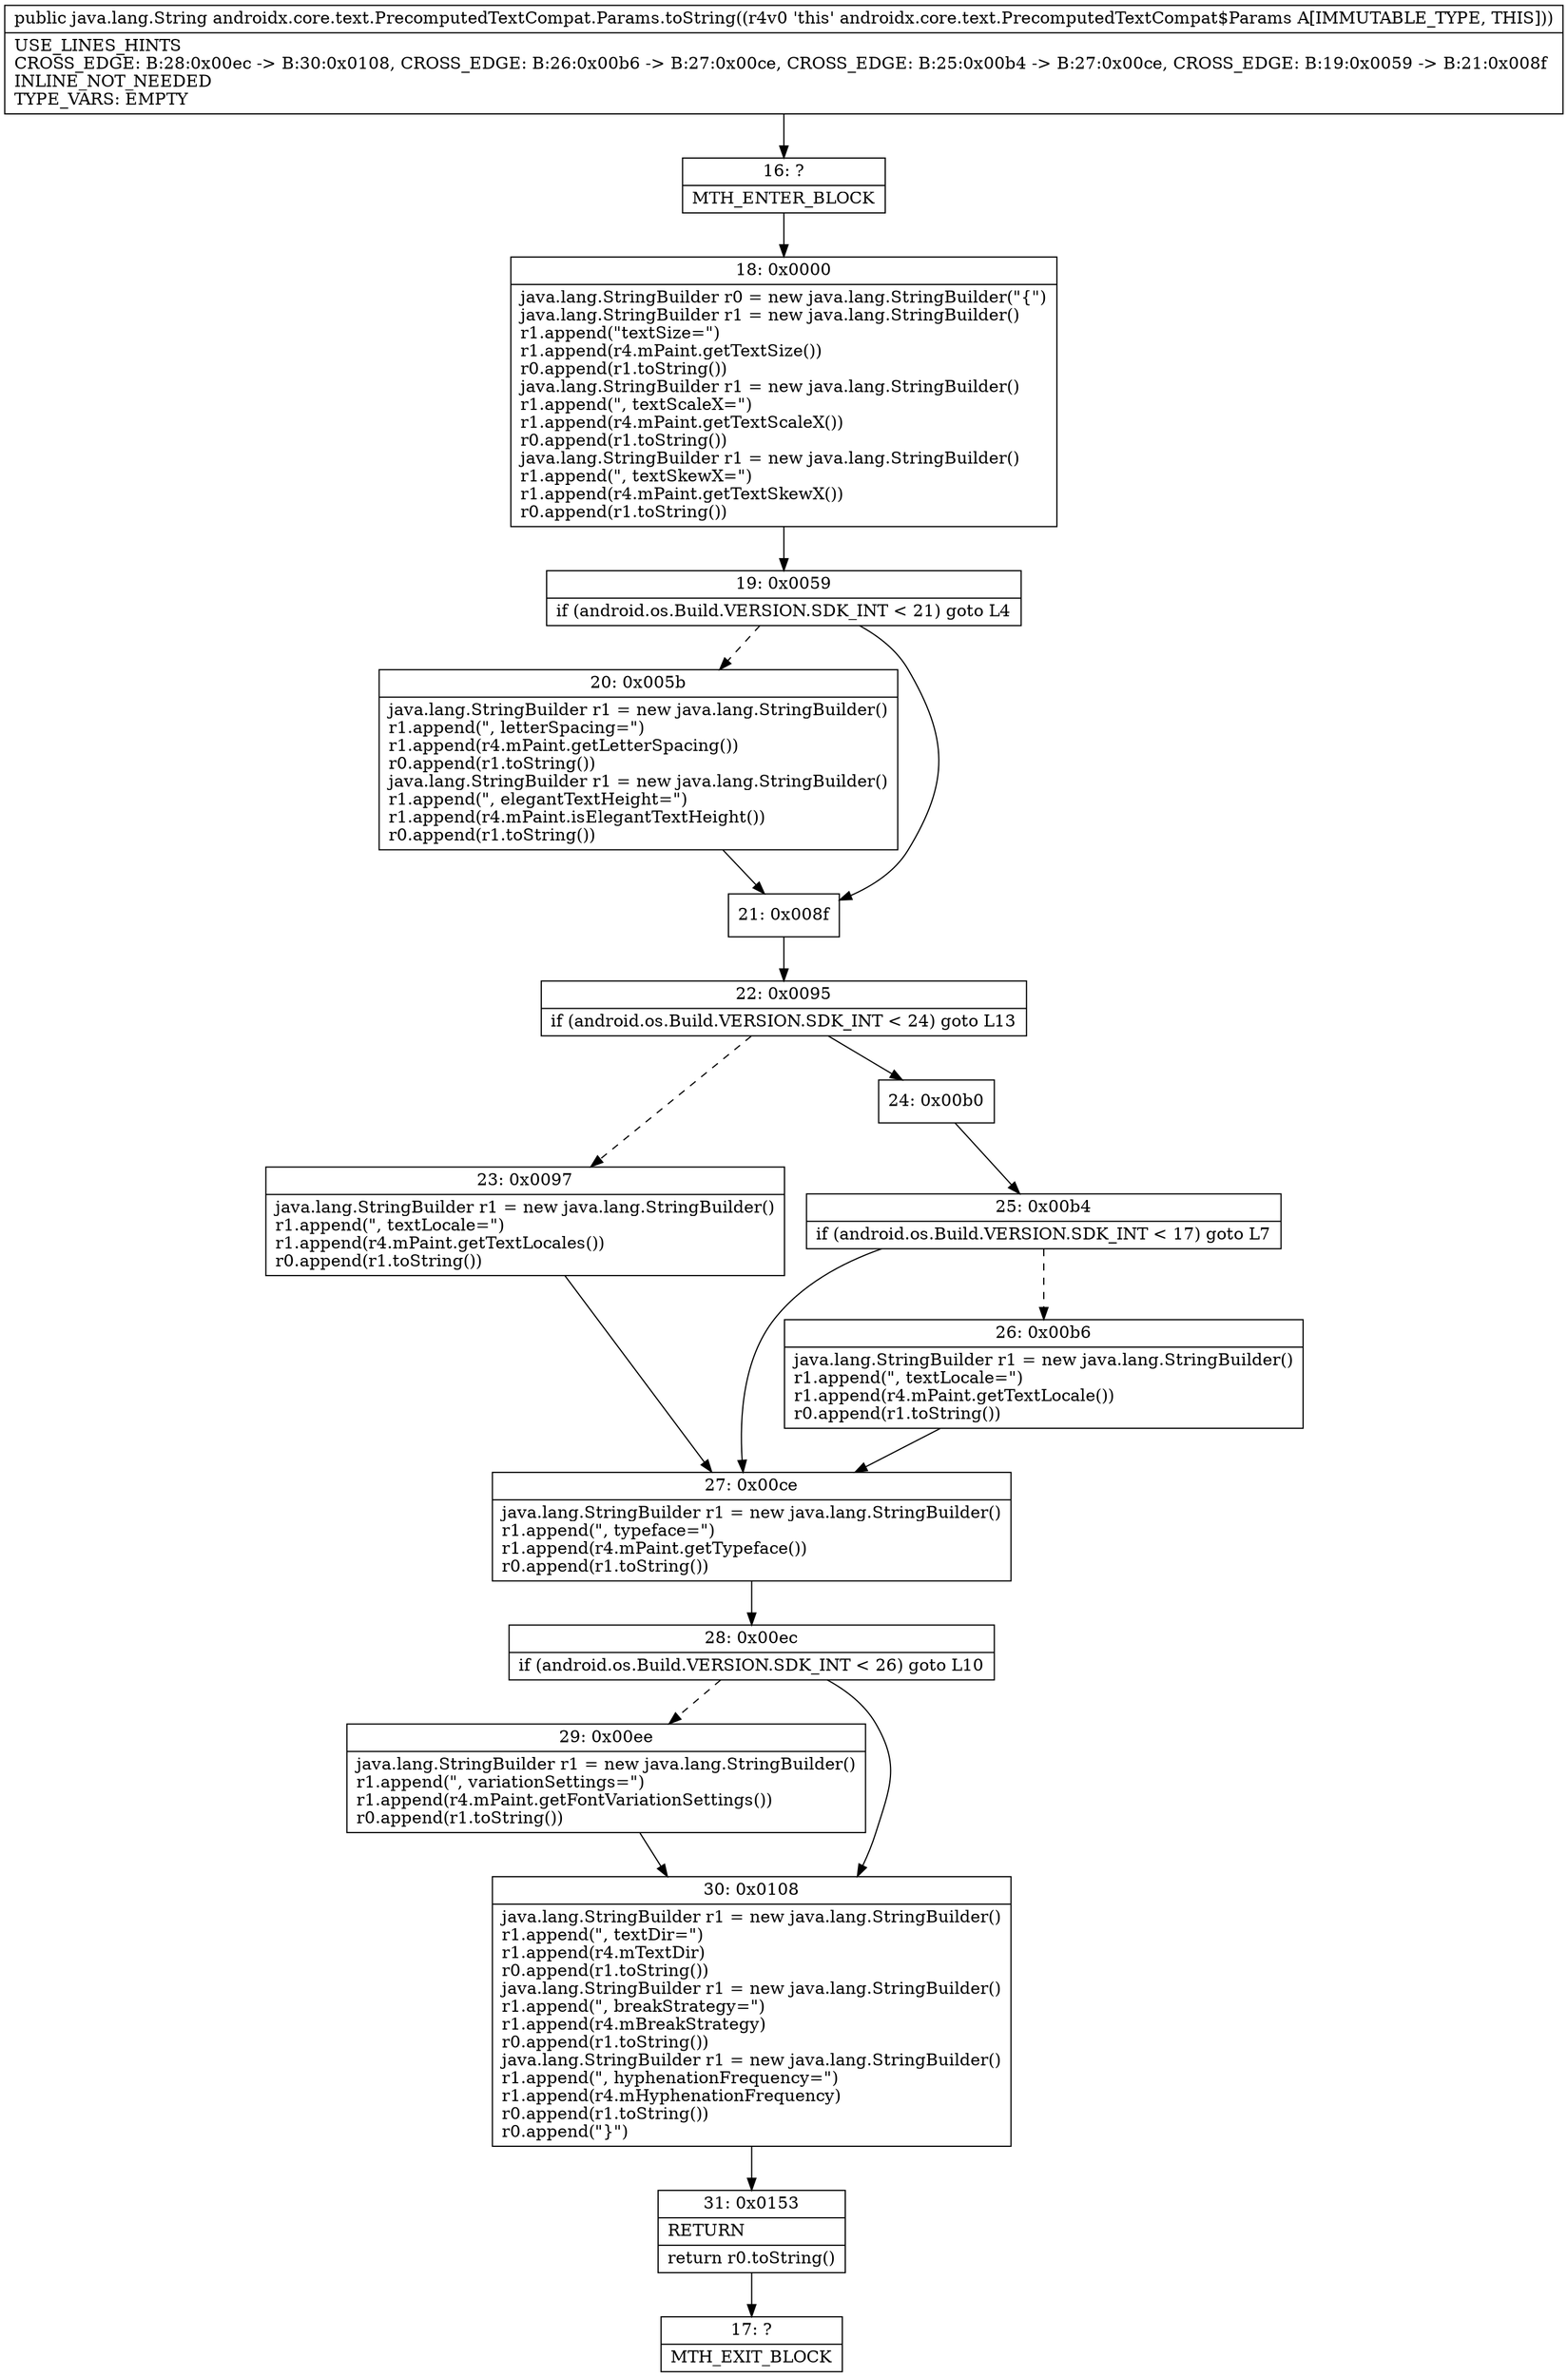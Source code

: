digraph "CFG forandroidx.core.text.PrecomputedTextCompat.Params.toString()Ljava\/lang\/String;" {
Node_16 [shape=record,label="{16\:\ ?|MTH_ENTER_BLOCK\l}"];
Node_18 [shape=record,label="{18\:\ 0x0000|java.lang.StringBuilder r0 = new java.lang.StringBuilder(\"\{\")\ljava.lang.StringBuilder r1 = new java.lang.StringBuilder()\lr1.append(\"textSize=\")\lr1.append(r4.mPaint.getTextSize())\lr0.append(r1.toString())\ljava.lang.StringBuilder r1 = new java.lang.StringBuilder()\lr1.append(\", textScaleX=\")\lr1.append(r4.mPaint.getTextScaleX())\lr0.append(r1.toString())\ljava.lang.StringBuilder r1 = new java.lang.StringBuilder()\lr1.append(\", textSkewX=\")\lr1.append(r4.mPaint.getTextSkewX())\lr0.append(r1.toString())\l}"];
Node_19 [shape=record,label="{19\:\ 0x0059|if (android.os.Build.VERSION.SDK_INT \< 21) goto L4\l}"];
Node_20 [shape=record,label="{20\:\ 0x005b|java.lang.StringBuilder r1 = new java.lang.StringBuilder()\lr1.append(\", letterSpacing=\")\lr1.append(r4.mPaint.getLetterSpacing())\lr0.append(r1.toString())\ljava.lang.StringBuilder r1 = new java.lang.StringBuilder()\lr1.append(\", elegantTextHeight=\")\lr1.append(r4.mPaint.isElegantTextHeight())\lr0.append(r1.toString())\l}"];
Node_21 [shape=record,label="{21\:\ 0x008f}"];
Node_22 [shape=record,label="{22\:\ 0x0095|if (android.os.Build.VERSION.SDK_INT \< 24) goto L13\l}"];
Node_23 [shape=record,label="{23\:\ 0x0097|java.lang.StringBuilder r1 = new java.lang.StringBuilder()\lr1.append(\", textLocale=\")\lr1.append(r4.mPaint.getTextLocales())\lr0.append(r1.toString())\l}"];
Node_27 [shape=record,label="{27\:\ 0x00ce|java.lang.StringBuilder r1 = new java.lang.StringBuilder()\lr1.append(\", typeface=\")\lr1.append(r4.mPaint.getTypeface())\lr0.append(r1.toString())\l}"];
Node_28 [shape=record,label="{28\:\ 0x00ec|if (android.os.Build.VERSION.SDK_INT \< 26) goto L10\l}"];
Node_29 [shape=record,label="{29\:\ 0x00ee|java.lang.StringBuilder r1 = new java.lang.StringBuilder()\lr1.append(\", variationSettings=\")\lr1.append(r4.mPaint.getFontVariationSettings())\lr0.append(r1.toString())\l}"];
Node_30 [shape=record,label="{30\:\ 0x0108|java.lang.StringBuilder r1 = new java.lang.StringBuilder()\lr1.append(\", textDir=\")\lr1.append(r4.mTextDir)\lr0.append(r1.toString())\ljava.lang.StringBuilder r1 = new java.lang.StringBuilder()\lr1.append(\", breakStrategy=\")\lr1.append(r4.mBreakStrategy)\lr0.append(r1.toString())\ljava.lang.StringBuilder r1 = new java.lang.StringBuilder()\lr1.append(\", hyphenationFrequency=\")\lr1.append(r4.mHyphenationFrequency)\lr0.append(r1.toString())\lr0.append(\"\}\")\l}"];
Node_31 [shape=record,label="{31\:\ 0x0153|RETURN\l|return r0.toString()\l}"];
Node_17 [shape=record,label="{17\:\ ?|MTH_EXIT_BLOCK\l}"];
Node_24 [shape=record,label="{24\:\ 0x00b0}"];
Node_25 [shape=record,label="{25\:\ 0x00b4|if (android.os.Build.VERSION.SDK_INT \< 17) goto L7\l}"];
Node_26 [shape=record,label="{26\:\ 0x00b6|java.lang.StringBuilder r1 = new java.lang.StringBuilder()\lr1.append(\", textLocale=\")\lr1.append(r4.mPaint.getTextLocale())\lr0.append(r1.toString())\l}"];
MethodNode[shape=record,label="{public java.lang.String androidx.core.text.PrecomputedTextCompat.Params.toString((r4v0 'this' androidx.core.text.PrecomputedTextCompat$Params A[IMMUTABLE_TYPE, THIS]))  | USE_LINES_HINTS\lCROSS_EDGE: B:28:0x00ec \-\> B:30:0x0108, CROSS_EDGE: B:26:0x00b6 \-\> B:27:0x00ce, CROSS_EDGE: B:25:0x00b4 \-\> B:27:0x00ce, CROSS_EDGE: B:19:0x0059 \-\> B:21:0x008f\lINLINE_NOT_NEEDED\lTYPE_VARS: EMPTY\l}"];
MethodNode -> Node_16;Node_16 -> Node_18;
Node_18 -> Node_19;
Node_19 -> Node_20[style=dashed];
Node_19 -> Node_21;
Node_20 -> Node_21;
Node_21 -> Node_22;
Node_22 -> Node_23[style=dashed];
Node_22 -> Node_24;
Node_23 -> Node_27;
Node_27 -> Node_28;
Node_28 -> Node_29[style=dashed];
Node_28 -> Node_30;
Node_29 -> Node_30;
Node_30 -> Node_31;
Node_31 -> Node_17;
Node_24 -> Node_25;
Node_25 -> Node_26[style=dashed];
Node_25 -> Node_27;
Node_26 -> Node_27;
}

